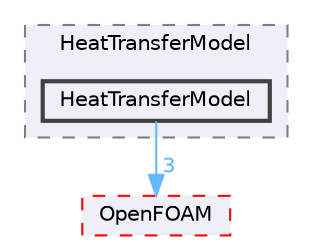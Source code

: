 digraph "src/lagrangian/intermediate/submodels/Thermodynamic/HeatTransferModel/HeatTransferModel"
{
 // LATEX_PDF_SIZE
  bgcolor="transparent";
  edge [fontname=Helvetica,fontsize=10,labelfontname=Helvetica,labelfontsize=10];
  node [fontname=Helvetica,fontsize=10,shape=box,height=0.2,width=0.4];
  compound=true
  subgraph clusterdir_89131fa3386e14a0e147ebbe4f4fe0d7 {
    graph [ bgcolor="#edf0f7", pencolor="grey50", label="HeatTransferModel", fontname=Helvetica,fontsize=10 style="filled,dashed", URL="dir_89131fa3386e14a0e147ebbe4f4fe0d7.html",tooltip=""]
  dir_b5cb4d6f9354401e6d3d533cbf7c85eb [label="HeatTransferModel", fillcolor="#edf0f7", color="grey25", style="filled,bold", URL="dir_b5cb4d6f9354401e6d3d533cbf7c85eb.html",tooltip=""];
  }
  dir_c5473ff19b20e6ec4dfe5c310b3778a8 [label="OpenFOAM", fillcolor="#edf0f7", color="red", style="filled,dashed", URL="dir_c5473ff19b20e6ec4dfe5c310b3778a8.html",tooltip=""];
  dir_b5cb4d6f9354401e6d3d533cbf7c85eb->dir_c5473ff19b20e6ec4dfe5c310b3778a8 [headlabel="3", labeldistance=1.5 headhref="dir_001717_002695.html" href="dir_001717_002695.html" color="steelblue1" fontcolor="steelblue1"];
}
